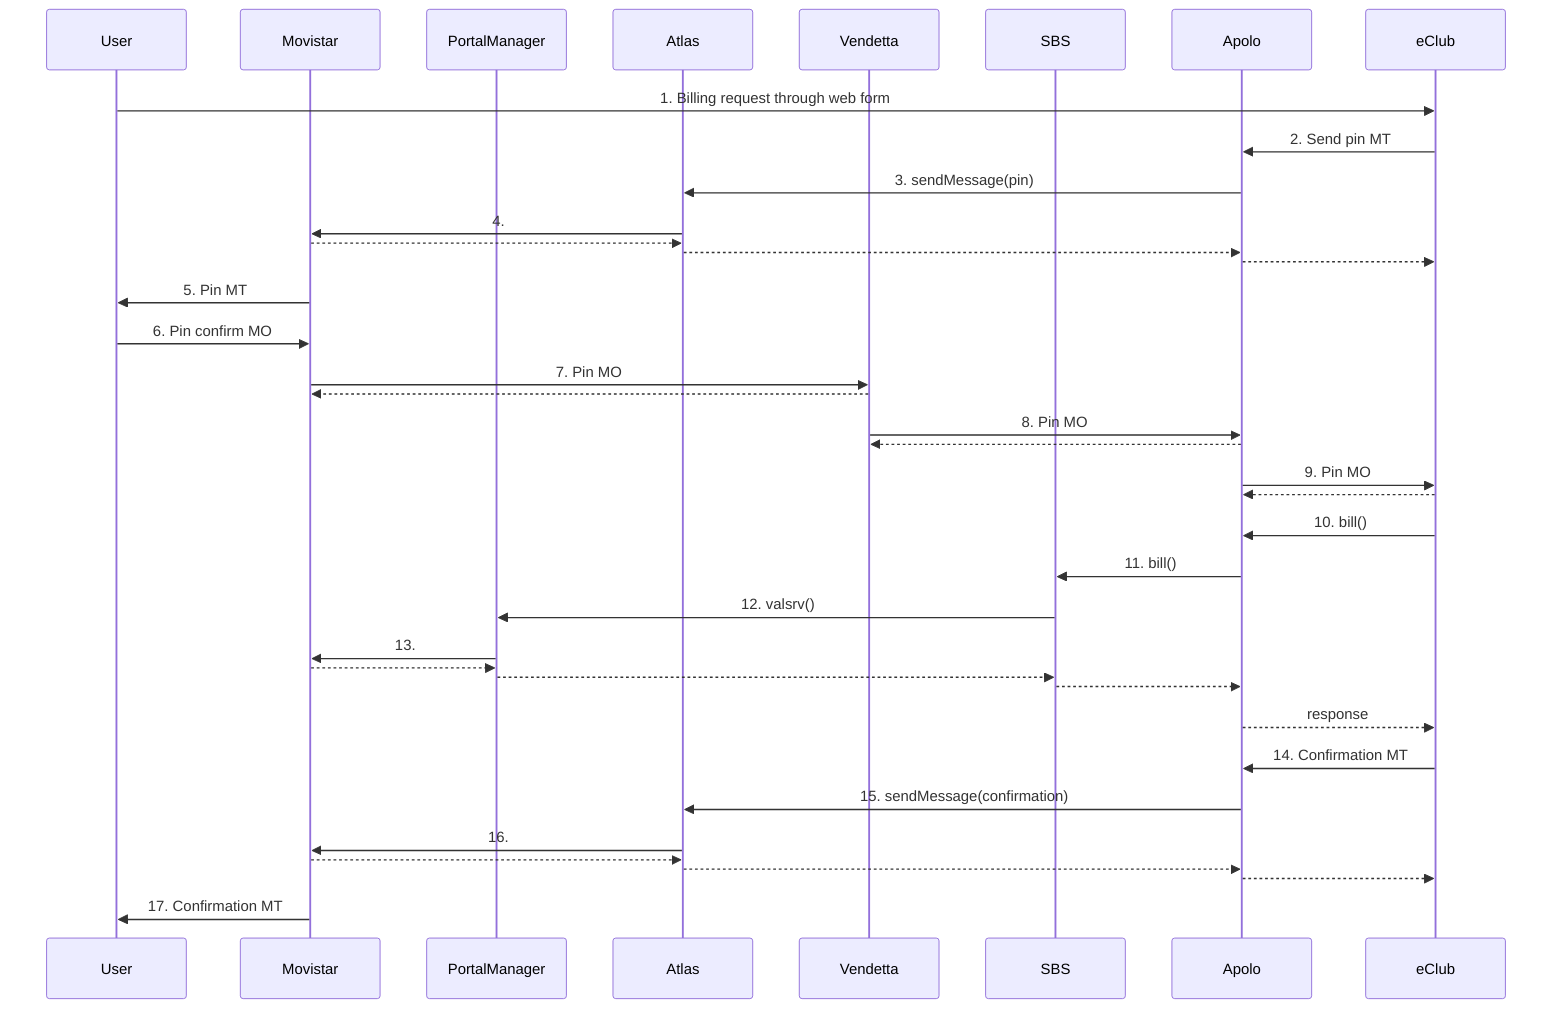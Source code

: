 sequenceDiagram
    participant User
    participant Movistar
    participant PortalManager
    participant Atlas
    participant Vendetta
    participant SBS
    participant Apolo
    participant eClub

    User->>eClub: 1. Billing request through web form
    eClub->>Apolo: 2. Send pin MT
    Apolo->>Atlas: 3. sendMessage(pin)
    Atlas->>Movistar: 4.
    Movistar-->>Atlas: 
    Atlas-->>Apolo: 
    Apolo-->>eClub: 
    Movistar->>User: 5. Pin MT

    User->>Movistar: 6. Pin confirm MO
    Movistar->>Vendetta: 7. Pin MO
    Vendetta-->>Movistar: 
    Vendetta->>Apolo: 8. Pin MO
    Apolo-->>Vendetta: 
    Apolo->>eClub: 9. Pin MO
    eClub-->>Apolo: 

    eClub->>Apolo: 10. bill()
    Apolo->>SBS: 11. bill()
    SBS->>PortalManager: 12. valsrv()
    PortalManager->>Movistar: 13.
    Movistar-->>PortalManager: 
    PortalManager-->>SBS: 
    SBS-->>Apolo: 
    Apolo-->>eClub: response

    eClub->>Apolo: 14. Confirmation MT
    Apolo->>Atlas: 15. sendMessage(confirmation)
    Atlas->>Movistar: 16.
    Movistar-->>Atlas: 
    Atlas-->>Apolo: 
    Apolo-->>eClub: 
    Movistar->>User: 17. Confirmation MT